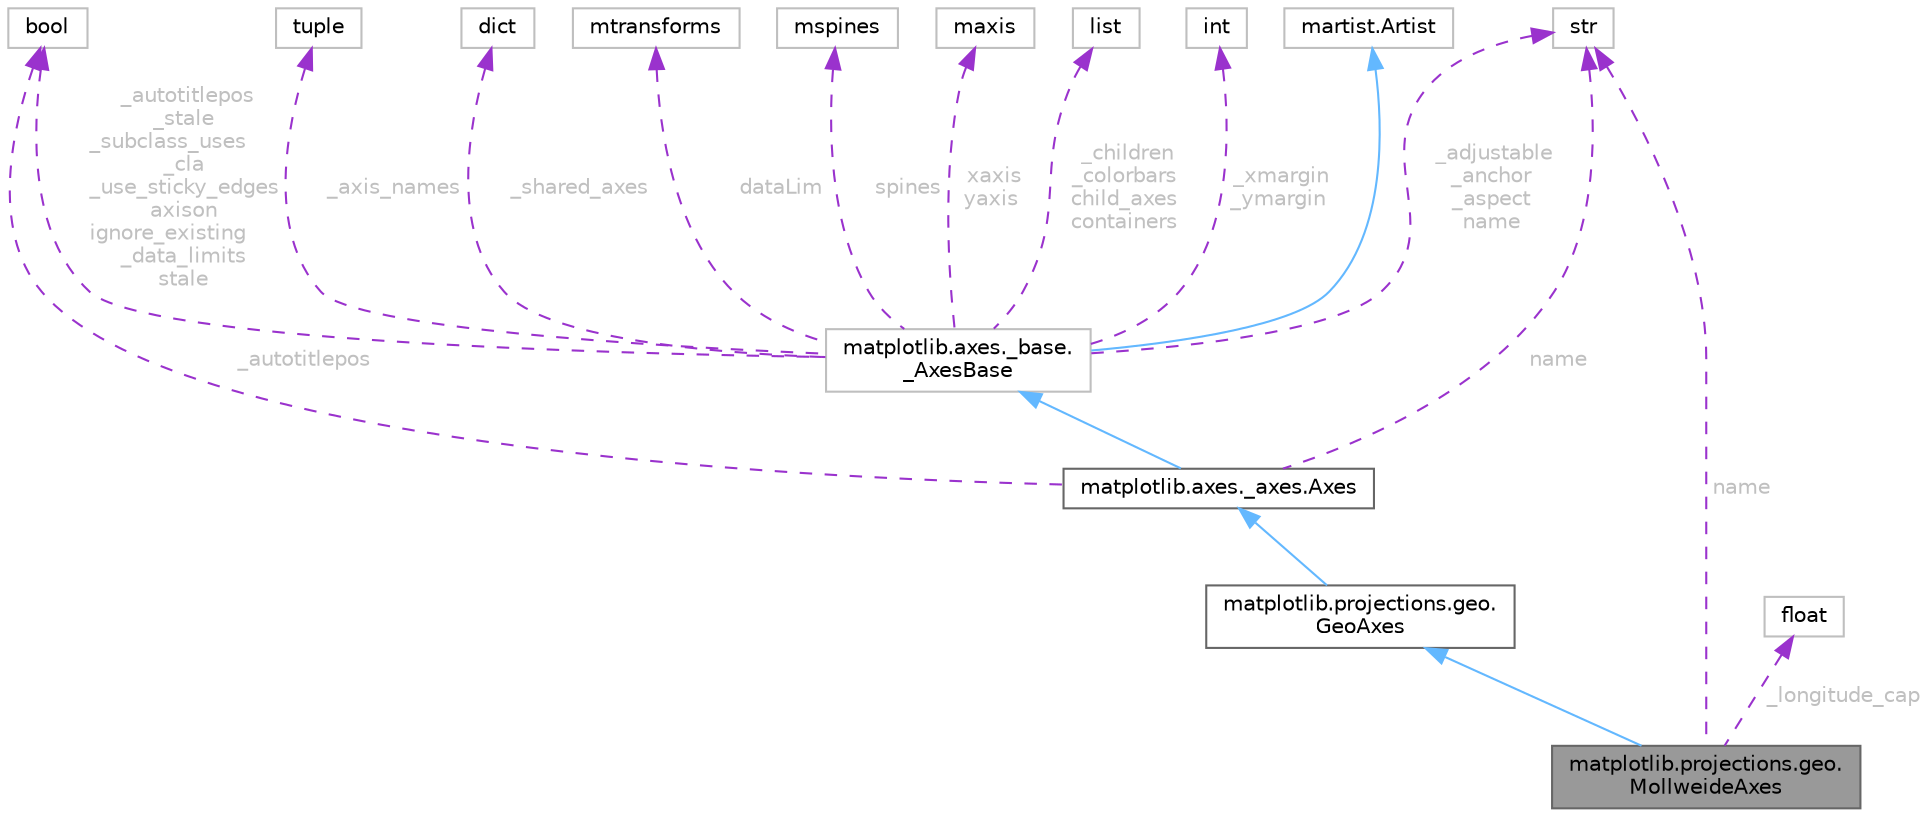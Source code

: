 digraph "matplotlib.projections.geo.MollweideAxes"
{
 // LATEX_PDF_SIZE
  bgcolor="transparent";
  edge [fontname=Helvetica,fontsize=10,labelfontname=Helvetica,labelfontsize=10];
  node [fontname=Helvetica,fontsize=10,shape=box,height=0.2,width=0.4];
  Node1 [id="Node000001",label="matplotlib.projections.geo.\lMollweideAxes",height=0.2,width=0.4,color="gray40", fillcolor="grey60", style="filled", fontcolor="black",tooltip=" "];
  Node2 -> Node1 [id="edge18_Node000001_Node000002",dir="back",color="steelblue1",style="solid",tooltip=" "];
  Node2 [id="Node000002",label="matplotlib.projections.geo.\lGeoAxes",height=0.2,width=0.4,color="gray40", fillcolor="white", style="filled",URL="$d7/d92/classmatplotlib_1_1projections_1_1geo_1_1GeoAxes.html",tooltip=" "];
  Node3 -> Node2 [id="edge19_Node000002_Node000003",dir="back",color="steelblue1",style="solid",tooltip=" "];
  Node3 [id="Node000003",label="matplotlib.axes._axes.Axes",height=0.2,width=0.4,color="gray40", fillcolor="white", style="filled",URL="$d0/dae/classmatplotlib_1_1axes_1_1__axes_1_1Axes.html",tooltip=" "];
  Node4 -> Node3 [id="edge20_Node000003_Node000004",dir="back",color="steelblue1",style="solid",tooltip=" "];
  Node4 [id="Node000004",label="matplotlib.axes._base.\l_AxesBase",height=0.2,width=0.4,color="grey75", fillcolor="white", style="filled",URL="$dd/d28/classmatplotlib_1_1axes_1_1__base_1_1__AxesBase.html",tooltip=" "];
  Node5 -> Node4 [id="edge21_Node000004_Node000005",dir="back",color="steelblue1",style="solid",tooltip=" "];
  Node5 [id="Node000005",label="martist.Artist",height=0.2,width=0.4,color="grey75", fillcolor="white", style="filled",tooltip=" "];
  Node6 -> Node4 [id="edge22_Node000004_Node000006",dir="back",color="darkorchid3",style="dashed",tooltip=" ",label=" _adjustable\n_anchor\n_aspect\nname",fontcolor="grey" ];
  Node6 [id="Node000006",label="str",height=0.2,width=0.4,color="grey75", fillcolor="white", style="filled",tooltip=" "];
  Node7 -> Node4 [id="edge23_Node000004_Node000007",dir="back",color="darkorchid3",style="dashed",tooltip=" ",label=" _axis_names",fontcolor="grey" ];
  Node7 [id="Node000007",label="tuple",height=0.2,width=0.4,color="grey75", fillcolor="white", style="filled",tooltip=" "];
  Node8 -> Node4 [id="edge24_Node000004_Node000008",dir="back",color="darkorchid3",style="dashed",tooltip=" ",label=" _shared_axes",fontcolor="grey" ];
  Node8 [id="Node000008",label="dict",height=0.2,width=0.4,color="grey75", fillcolor="white", style="filled",tooltip=" "];
  Node9 -> Node4 [id="edge25_Node000004_Node000009",dir="back",color="darkorchid3",style="dashed",tooltip=" ",label=" _autotitlepos\n_stale\n_subclass_uses\l_cla\n_use_sticky_edges\naxison\nignore_existing\l_data_limits\nstale",fontcolor="grey" ];
  Node9 [id="Node000009",label="bool",height=0.2,width=0.4,color="grey75", fillcolor="white", style="filled",tooltip=" "];
  Node10 -> Node4 [id="edge26_Node000004_Node000010",dir="back",color="darkorchid3",style="dashed",tooltip=" ",label=" dataLim",fontcolor="grey" ];
  Node10 [id="Node000010",label="mtransforms",height=0.2,width=0.4,color="grey75", fillcolor="white", style="filled",tooltip=" "];
  Node11 -> Node4 [id="edge27_Node000004_Node000011",dir="back",color="darkorchid3",style="dashed",tooltip=" ",label=" spines",fontcolor="grey" ];
  Node11 [id="Node000011",label="mspines",height=0.2,width=0.4,color="grey75", fillcolor="white", style="filled",tooltip=" "];
  Node12 -> Node4 [id="edge28_Node000004_Node000012",dir="back",color="darkorchid3",style="dashed",tooltip=" ",label=" xaxis\nyaxis",fontcolor="grey" ];
  Node12 [id="Node000012",label="maxis",height=0.2,width=0.4,color="grey75", fillcolor="white", style="filled",tooltip=" "];
  Node13 -> Node4 [id="edge29_Node000004_Node000013",dir="back",color="darkorchid3",style="dashed",tooltip=" ",label=" _children\n_colorbars\nchild_axes\ncontainers",fontcolor="grey" ];
  Node13 [id="Node000013",label="list",height=0.2,width=0.4,color="grey75", fillcolor="white", style="filled",tooltip=" "];
  Node14 -> Node4 [id="edge30_Node000004_Node000014",dir="back",color="darkorchid3",style="dashed",tooltip=" ",label=" _xmargin\n_ymargin",fontcolor="grey" ];
  Node14 [id="Node000014",label="int",height=0.2,width=0.4,color="grey75", fillcolor="white", style="filled",tooltip=" "];
  Node9 -> Node3 [id="edge31_Node000003_Node000009",dir="back",color="darkorchid3",style="dashed",tooltip=" ",label=" _autotitlepos",fontcolor="grey" ];
  Node6 -> Node3 [id="edge32_Node000003_Node000006",dir="back",color="darkorchid3",style="dashed",tooltip=" ",label=" name",fontcolor="grey" ];
  Node6 -> Node1 [id="edge33_Node000001_Node000006",dir="back",color="darkorchid3",style="dashed",tooltip=" ",label=" name",fontcolor="grey" ];
  Node15 -> Node1 [id="edge34_Node000001_Node000015",dir="back",color="darkorchid3",style="dashed",tooltip=" ",label=" _longitude_cap",fontcolor="grey" ];
  Node15 [id="Node000015",label="float",height=0.2,width=0.4,color="grey75", fillcolor="white", style="filled",tooltip=" "];
}
